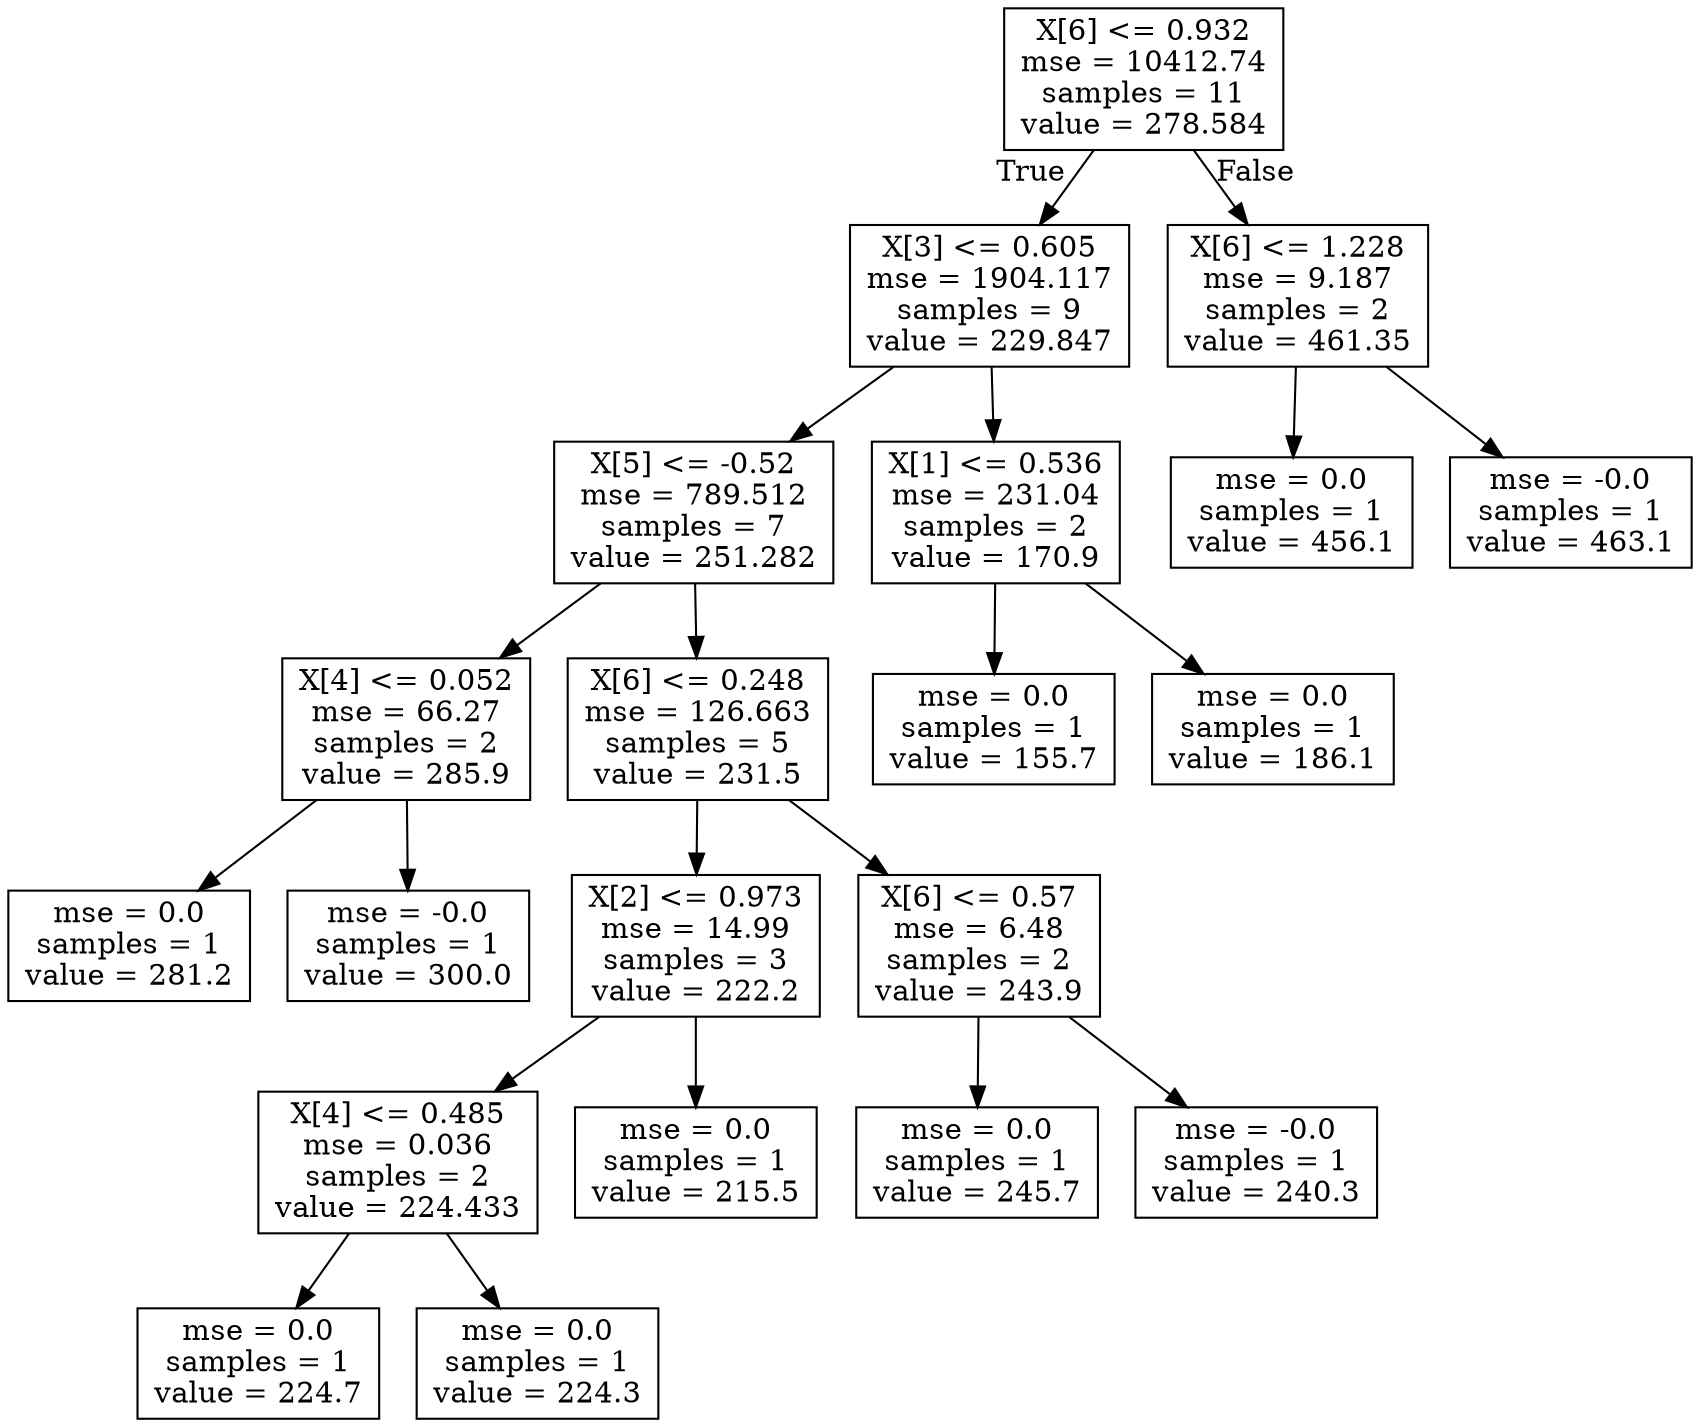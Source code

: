 digraph Tree {
node [shape=box] ;
0 [label="X[6] <= 0.932\nmse = 10412.74\nsamples = 11\nvalue = 278.584"] ;
1 [label="X[3] <= 0.605\nmse = 1904.117\nsamples = 9\nvalue = 229.847"] ;
0 -> 1 [labeldistance=2.5, labelangle=45, headlabel="True"] ;
2 [label="X[5] <= -0.52\nmse = 789.512\nsamples = 7\nvalue = 251.282"] ;
1 -> 2 ;
3 [label="X[4] <= 0.052\nmse = 66.27\nsamples = 2\nvalue = 285.9"] ;
2 -> 3 ;
4 [label="mse = 0.0\nsamples = 1\nvalue = 281.2"] ;
3 -> 4 ;
5 [label="mse = -0.0\nsamples = 1\nvalue = 300.0"] ;
3 -> 5 ;
6 [label="X[6] <= 0.248\nmse = 126.663\nsamples = 5\nvalue = 231.5"] ;
2 -> 6 ;
7 [label="X[2] <= 0.973\nmse = 14.99\nsamples = 3\nvalue = 222.2"] ;
6 -> 7 ;
8 [label="X[4] <= 0.485\nmse = 0.036\nsamples = 2\nvalue = 224.433"] ;
7 -> 8 ;
9 [label="mse = 0.0\nsamples = 1\nvalue = 224.7"] ;
8 -> 9 ;
10 [label="mse = 0.0\nsamples = 1\nvalue = 224.3"] ;
8 -> 10 ;
11 [label="mse = 0.0\nsamples = 1\nvalue = 215.5"] ;
7 -> 11 ;
12 [label="X[6] <= 0.57\nmse = 6.48\nsamples = 2\nvalue = 243.9"] ;
6 -> 12 ;
13 [label="mse = 0.0\nsamples = 1\nvalue = 245.7"] ;
12 -> 13 ;
14 [label="mse = -0.0\nsamples = 1\nvalue = 240.3"] ;
12 -> 14 ;
15 [label="X[1] <= 0.536\nmse = 231.04\nsamples = 2\nvalue = 170.9"] ;
1 -> 15 ;
16 [label="mse = 0.0\nsamples = 1\nvalue = 155.7"] ;
15 -> 16 ;
17 [label="mse = 0.0\nsamples = 1\nvalue = 186.1"] ;
15 -> 17 ;
18 [label="X[6] <= 1.228\nmse = 9.187\nsamples = 2\nvalue = 461.35"] ;
0 -> 18 [labeldistance=2.5, labelangle=-45, headlabel="False"] ;
19 [label="mse = 0.0\nsamples = 1\nvalue = 456.1"] ;
18 -> 19 ;
20 [label="mse = -0.0\nsamples = 1\nvalue = 463.1"] ;
18 -> 20 ;
}